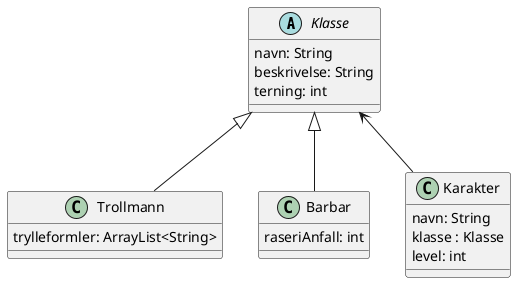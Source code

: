 @startuml

abstract class Klasse {
    navn: String
    beskrivelse: String
    terning: int
}

Klasse <|-- Trollmann
Klasse <|-- Barbar
Klasse <-- Karakter

class Karakter {
    navn: String
    klasse : Klasse
    level: int
}

class Barbar {
    raseriAnfall: int
}

class Trollmann {
    trylleformler: ArrayList<String>
}

@enduml